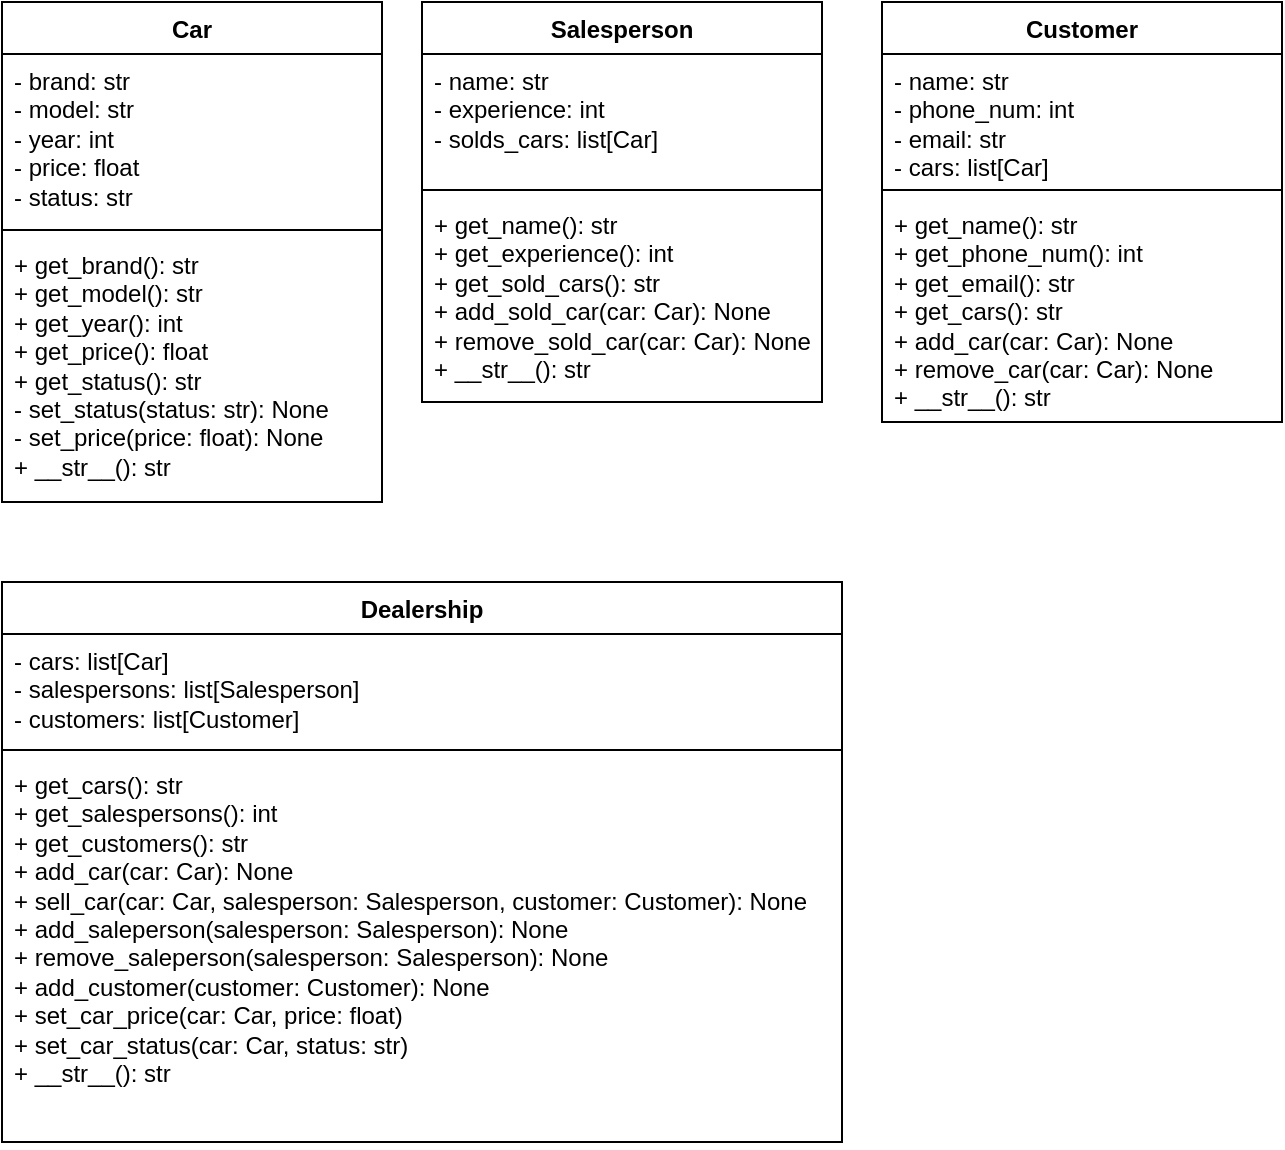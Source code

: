 <mxfile version="24.4.9" type="device">
  <diagram name="Страница — 1" id="kZF4vLp_Y_fiBsRd3PuI">
    <mxGraphModel dx="521" dy="530" grid="1" gridSize="10" guides="1" tooltips="1" connect="1" arrows="1" fold="1" page="1" pageScale="1" pageWidth="827" pageHeight="1169" math="0" shadow="0">
      <root>
        <mxCell id="0" />
        <mxCell id="1" parent="0" />
        <mxCell id="ML4pTHdLRo7F1oKbEQ7r-1" value="Car" style="swimlane;fontStyle=1;align=center;verticalAlign=top;childLayout=stackLayout;horizontal=1;startSize=26;horizontalStack=0;resizeParent=1;resizeParentMax=0;resizeLast=0;collapsible=1;marginBottom=0;whiteSpace=wrap;html=1;" vertex="1" parent="1">
          <mxGeometry x="50" y="30" width="190" height="250" as="geometry" />
        </mxCell>
        <mxCell id="ML4pTHdLRo7F1oKbEQ7r-2" value="- brand: str&lt;div&gt;- model: str&lt;/div&gt;&lt;div&gt;- year: int&lt;/div&gt;&lt;div&gt;- price: float&lt;/div&gt;&lt;div&gt;- status: str&lt;/div&gt;" style="text;strokeColor=none;fillColor=none;align=left;verticalAlign=top;spacingLeft=4;spacingRight=4;overflow=hidden;rotatable=0;points=[[0,0.5],[1,0.5]];portConstraint=eastwest;whiteSpace=wrap;html=1;" vertex="1" parent="ML4pTHdLRo7F1oKbEQ7r-1">
          <mxGeometry y="26" width="190" height="84" as="geometry" />
        </mxCell>
        <mxCell id="ML4pTHdLRo7F1oKbEQ7r-3" value="" style="line;strokeWidth=1;fillColor=none;align=left;verticalAlign=middle;spacingTop=-1;spacingLeft=3;spacingRight=3;rotatable=0;labelPosition=right;points=[];portConstraint=eastwest;strokeColor=inherit;" vertex="1" parent="ML4pTHdLRo7F1oKbEQ7r-1">
          <mxGeometry y="110" width="190" height="8" as="geometry" />
        </mxCell>
        <mxCell id="ML4pTHdLRo7F1oKbEQ7r-4" value="+ get_brand(): str&lt;div&gt;+ get_model(): str&lt;/div&gt;&lt;div&gt;+ get_year(): int&lt;/div&gt;&lt;div&gt;+ get_price(): float&lt;/div&gt;&lt;div&gt;+ get_status(): str&lt;/div&gt;&lt;div&gt;- set_status(status: str): None&lt;/div&gt;&lt;div&gt;- set_price(price: float): None&lt;br&gt;+ __str__(): str&lt;/div&gt;" style="text;strokeColor=none;fillColor=none;align=left;verticalAlign=top;spacingLeft=4;spacingRight=4;overflow=hidden;rotatable=0;points=[[0,0.5],[1,0.5]];portConstraint=eastwest;whiteSpace=wrap;html=1;" vertex="1" parent="ML4pTHdLRo7F1oKbEQ7r-1">
          <mxGeometry y="118" width="190" height="132" as="geometry" />
        </mxCell>
        <mxCell id="ML4pTHdLRo7F1oKbEQ7r-7" value="Salesperson" style="swimlane;fontStyle=1;align=center;verticalAlign=top;childLayout=stackLayout;horizontal=1;startSize=26;horizontalStack=0;resizeParent=1;resizeParentMax=0;resizeLast=0;collapsible=1;marginBottom=0;whiteSpace=wrap;html=1;" vertex="1" parent="1">
          <mxGeometry x="260" y="30" width="200" height="200" as="geometry" />
        </mxCell>
        <mxCell id="ML4pTHdLRo7F1oKbEQ7r-8" value="- name: str&lt;div&gt;- experience: int&lt;/div&gt;&lt;div&gt;- solds_cars: list[Car]&lt;/div&gt;" style="text;strokeColor=none;fillColor=none;align=left;verticalAlign=top;spacingLeft=4;spacingRight=4;overflow=hidden;rotatable=0;points=[[0,0.5],[1,0.5]];portConstraint=eastwest;whiteSpace=wrap;html=1;" vertex="1" parent="ML4pTHdLRo7F1oKbEQ7r-7">
          <mxGeometry y="26" width="200" height="64" as="geometry" />
        </mxCell>
        <mxCell id="ML4pTHdLRo7F1oKbEQ7r-9" value="" style="line;strokeWidth=1;fillColor=none;align=left;verticalAlign=middle;spacingTop=-1;spacingLeft=3;spacingRight=3;rotatable=0;labelPosition=right;points=[];portConstraint=eastwest;strokeColor=inherit;" vertex="1" parent="ML4pTHdLRo7F1oKbEQ7r-7">
          <mxGeometry y="90" width="200" height="8" as="geometry" />
        </mxCell>
        <mxCell id="ML4pTHdLRo7F1oKbEQ7r-10" value="+ get_name(): str&lt;div&gt;+ get_experience(): int&lt;/div&gt;&lt;div&gt;+ get_sold_cars(): str&lt;/div&gt;&lt;div&gt;+ add_sold_car(car: Car): None&lt;/div&gt;&lt;div&gt;+ remove_sold_car(car: Car): None&lt;br&gt;+ __str__(): str&lt;/div&gt;" style="text;strokeColor=none;fillColor=none;align=left;verticalAlign=top;spacingLeft=4;spacingRight=4;overflow=hidden;rotatable=0;points=[[0,0.5],[1,0.5]];portConstraint=eastwest;whiteSpace=wrap;html=1;" vertex="1" parent="ML4pTHdLRo7F1oKbEQ7r-7">
          <mxGeometry y="98" width="200" height="102" as="geometry" />
        </mxCell>
        <mxCell id="ML4pTHdLRo7F1oKbEQ7r-11" value="Customer" style="swimlane;fontStyle=1;align=center;verticalAlign=top;childLayout=stackLayout;horizontal=1;startSize=26;horizontalStack=0;resizeParent=1;resizeParentMax=0;resizeLast=0;collapsible=1;marginBottom=0;whiteSpace=wrap;html=1;" vertex="1" parent="1">
          <mxGeometry x="490" y="30" width="200" height="210" as="geometry" />
        </mxCell>
        <mxCell id="ML4pTHdLRo7F1oKbEQ7r-12" value="- name: str&lt;div&gt;- phone_num: int&lt;/div&gt;&lt;div&gt;- email: str&lt;/div&gt;&lt;div&gt;- cars: list[Car]&lt;/div&gt;" style="text;strokeColor=none;fillColor=none;align=left;verticalAlign=top;spacingLeft=4;spacingRight=4;overflow=hidden;rotatable=0;points=[[0,0.5],[1,0.5]];portConstraint=eastwest;whiteSpace=wrap;html=1;" vertex="1" parent="ML4pTHdLRo7F1oKbEQ7r-11">
          <mxGeometry y="26" width="200" height="64" as="geometry" />
        </mxCell>
        <mxCell id="ML4pTHdLRo7F1oKbEQ7r-13" value="" style="line;strokeWidth=1;fillColor=none;align=left;verticalAlign=middle;spacingTop=-1;spacingLeft=3;spacingRight=3;rotatable=0;labelPosition=right;points=[];portConstraint=eastwest;strokeColor=inherit;" vertex="1" parent="ML4pTHdLRo7F1oKbEQ7r-11">
          <mxGeometry y="90" width="200" height="8" as="geometry" />
        </mxCell>
        <mxCell id="ML4pTHdLRo7F1oKbEQ7r-14" value="+ get_name(): str&lt;div&gt;+ get_phone_num(): int&lt;/div&gt;&lt;div&gt;+ get_email(): str&lt;/div&gt;&lt;div&gt;+ get_cars(): str&lt;/div&gt;&lt;div&gt;+ add_car(car: Car): None&lt;/div&gt;&lt;div&gt;+ remove_car(car: Car): None&lt;br&gt;+ __str__(): str&lt;/div&gt;" style="text;strokeColor=none;fillColor=none;align=left;verticalAlign=top;spacingLeft=4;spacingRight=4;overflow=hidden;rotatable=0;points=[[0,0.5],[1,0.5]];portConstraint=eastwest;whiteSpace=wrap;html=1;" vertex="1" parent="ML4pTHdLRo7F1oKbEQ7r-11">
          <mxGeometry y="98" width="200" height="112" as="geometry" />
        </mxCell>
        <mxCell id="ML4pTHdLRo7F1oKbEQ7r-15" value="Dealership" style="swimlane;fontStyle=1;align=center;verticalAlign=top;childLayout=stackLayout;horizontal=1;startSize=26;horizontalStack=0;resizeParent=1;resizeParentMax=0;resizeLast=0;collapsible=1;marginBottom=0;whiteSpace=wrap;html=1;" vertex="1" parent="1">
          <mxGeometry x="50" y="320" width="420" height="280" as="geometry" />
        </mxCell>
        <mxCell id="ML4pTHdLRo7F1oKbEQ7r-16" value="- cars: list[Car]&lt;div&gt;- salespersons: list[Salesperson]&lt;/div&gt;&lt;div&gt;- customers: list[Customer]&lt;/div&gt;" style="text;strokeColor=none;fillColor=none;align=left;verticalAlign=top;spacingLeft=4;spacingRight=4;overflow=hidden;rotatable=0;points=[[0,0.5],[1,0.5]];portConstraint=eastwest;whiteSpace=wrap;html=1;" vertex="1" parent="ML4pTHdLRo7F1oKbEQ7r-15">
          <mxGeometry y="26" width="420" height="54" as="geometry" />
        </mxCell>
        <mxCell id="ML4pTHdLRo7F1oKbEQ7r-17" value="" style="line;strokeWidth=1;fillColor=none;align=left;verticalAlign=middle;spacingTop=-1;spacingLeft=3;spacingRight=3;rotatable=0;labelPosition=right;points=[];portConstraint=eastwest;strokeColor=inherit;" vertex="1" parent="ML4pTHdLRo7F1oKbEQ7r-15">
          <mxGeometry y="80" width="420" height="8" as="geometry" />
        </mxCell>
        <mxCell id="ML4pTHdLRo7F1oKbEQ7r-18" value="+ get_cars(): str&lt;div&gt;+ get_salespersons(): int&lt;/div&gt;&lt;div&gt;+ get_customers(): str&lt;/div&gt;&lt;div&gt;+ add_car(car: Car): None&lt;/div&gt;&lt;div&gt;+ sell_car(car: Car, salesperson: Salesperson, customer: Customer): None&lt;/div&gt;&lt;div&gt;+ add_saleperson(salesperson: Salesperson): None&lt;/div&gt;&lt;div&gt;+ remove_saleperson(salesperson: Salesperson): None&lt;/div&gt;&lt;div&gt;+ add_customer(customer: Customer): None&lt;/div&gt;&lt;div&gt;+ set_car_price(car: Car, price: float)&lt;/div&gt;&lt;div&gt;+ set_car_status(car: Car, status: str)&lt;/div&gt;&lt;div&gt;+ __str__(): str&lt;/div&gt;" style="text;strokeColor=none;fillColor=none;align=left;verticalAlign=top;spacingLeft=4;spacingRight=4;overflow=hidden;rotatable=0;points=[[0,0.5],[1,0.5]];portConstraint=eastwest;whiteSpace=wrap;html=1;" vertex="1" parent="ML4pTHdLRo7F1oKbEQ7r-15">
          <mxGeometry y="88" width="420" height="192" as="geometry" />
        </mxCell>
      </root>
    </mxGraphModel>
  </diagram>
</mxfile>
